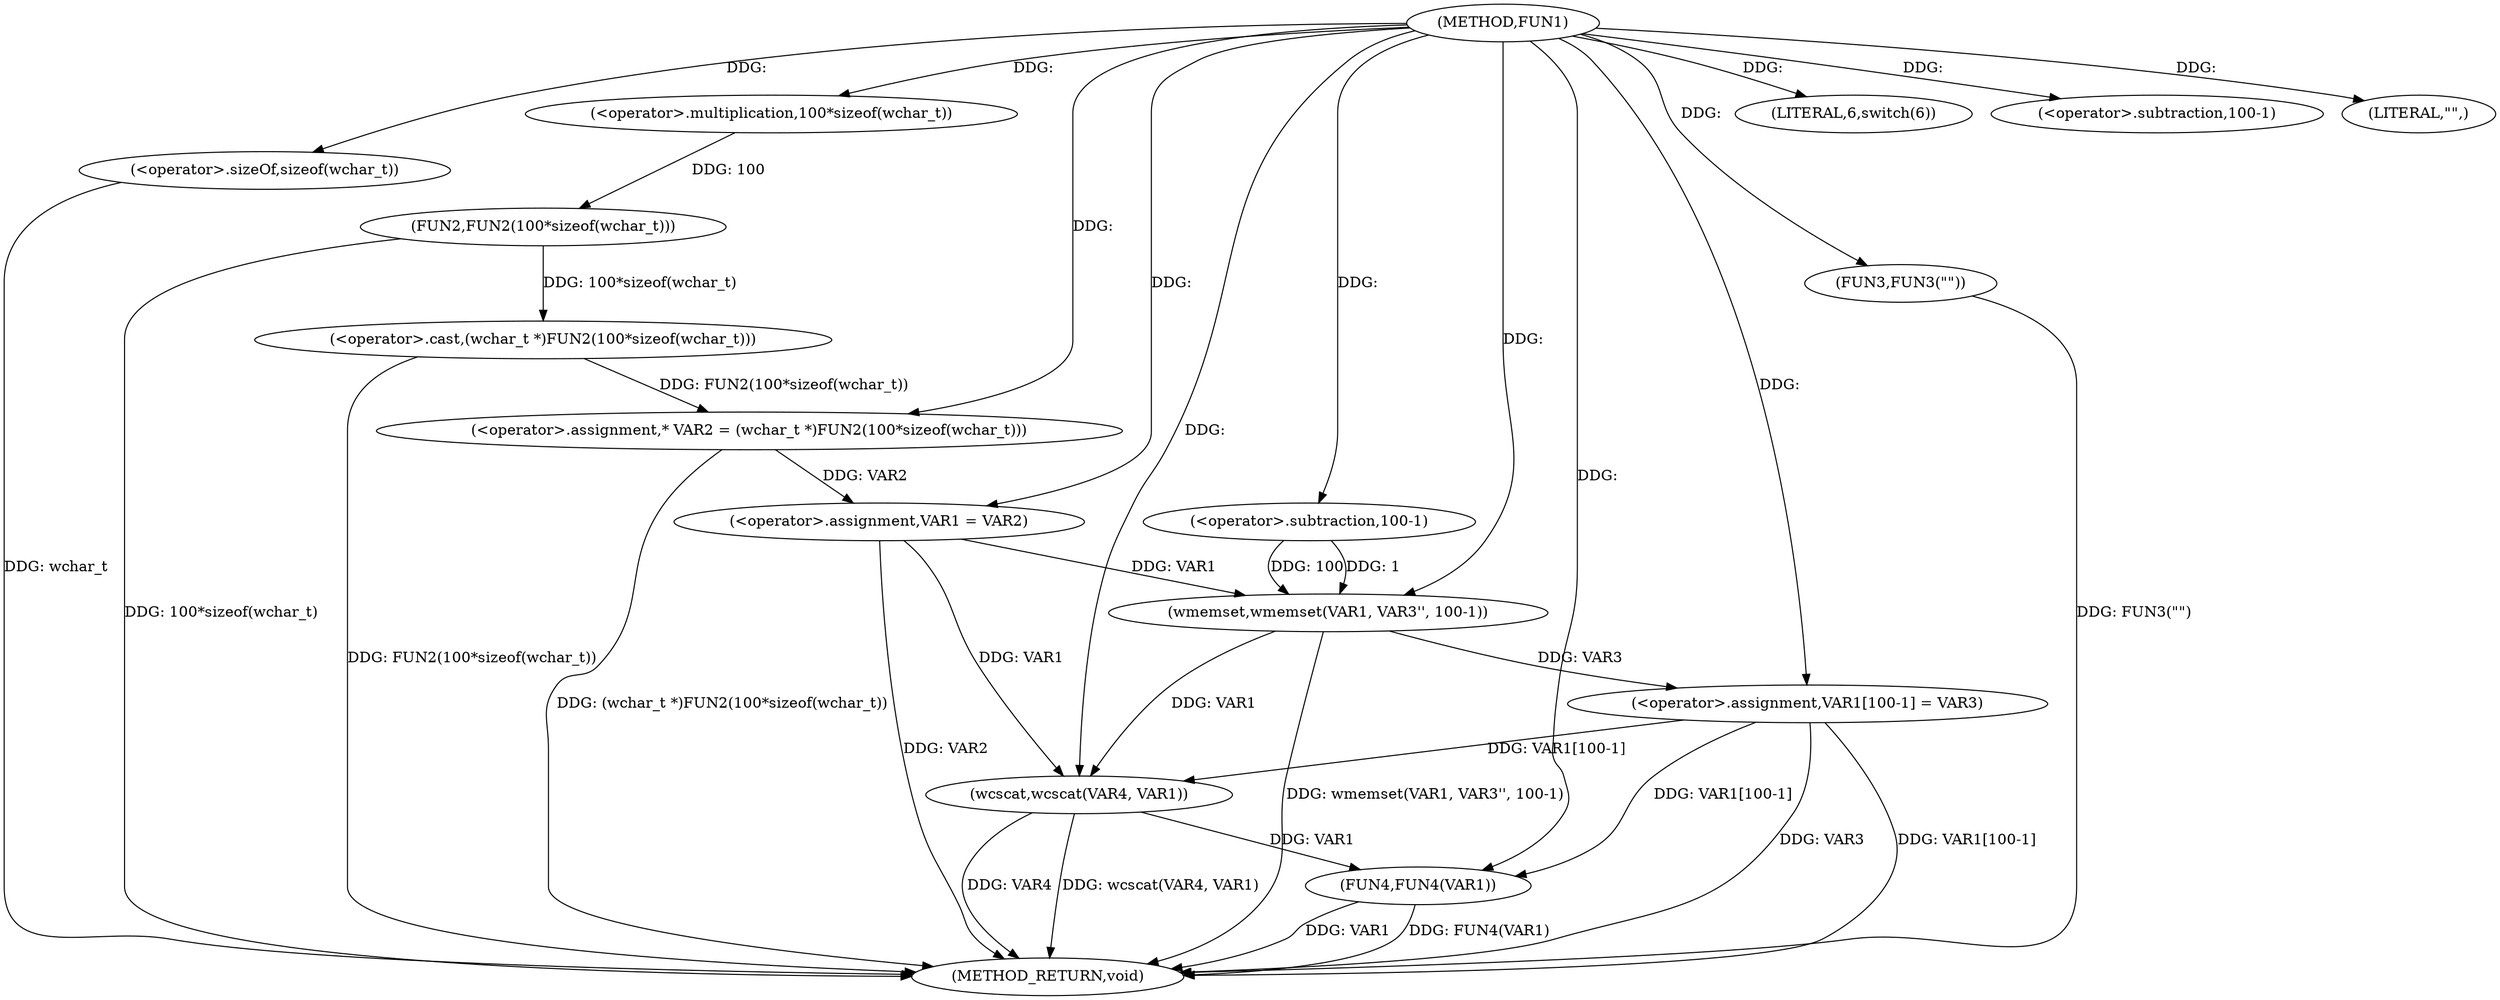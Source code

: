 digraph FUN1 {  
"1000100" [label = "(METHOD,FUN1)" ]
"1000145" [label = "(METHOD_RETURN,void)" ]
"1000104" [label = "(<operator>.assignment,* VAR2 = (wchar_t *)FUN2(100*sizeof(wchar_t)))" ]
"1000106" [label = "(<operator>.cast,(wchar_t *)FUN2(100*sizeof(wchar_t)))" ]
"1000108" [label = "(FUN2,FUN2(100*sizeof(wchar_t)))" ]
"1000109" [label = "(<operator>.multiplication,100*sizeof(wchar_t))" ]
"1000111" [label = "(<operator>.sizeOf,sizeof(wchar_t))" ]
"1000113" [label = "(<operator>.assignment,VAR1 = VAR2)" ]
"1000117" [label = "(LITERAL,6,switch(6))" ]
"1000120" [label = "(wmemset,wmemset(VAR1, VAR3'', 100-1))" ]
"1000123" [label = "(<operator>.subtraction,100-1)" ]
"1000126" [label = "(<operator>.assignment,VAR1[100-1] = VAR3)" ]
"1000129" [label = "(<operator>.subtraction,100-1)" ]
"1000135" [label = "(FUN3,FUN3(\"\"))" ]
"1000139" [label = "(LITERAL,\"\",)" ]
"1000140" [label = "(wcscat,wcscat(VAR4, VAR1))" ]
"1000143" [label = "(FUN4,FUN4(VAR1))" ]
  "1000106" -> "1000145"  [ label = "DDG: FUN2(100*sizeof(wchar_t))"] 
  "1000140" -> "1000145"  [ label = "DDG: wcscat(VAR4, VAR1)"] 
  "1000113" -> "1000145"  [ label = "DDG: VAR2"] 
  "1000126" -> "1000145"  [ label = "DDG: VAR1[100-1]"] 
  "1000111" -> "1000145"  [ label = "DDG: wchar_t"] 
  "1000143" -> "1000145"  [ label = "DDG: FUN4(VAR1)"] 
  "1000126" -> "1000145"  [ label = "DDG: VAR3"] 
  "1000140" -> "1000145"  [ label = "DDG: VAR4"] 
  "1000143" -> "1000145"  [ label = "DDG: VAR1"] 
  "1000135" -> "1000145"  [ label = "DDG: FUN3(\"\")"] 
  "1000120" -> "1000145"  [ label = "DDG: wmemset(VAR1, VAR3'', 100-1)"] 
  "1000104" -> "1000145"  [ label = "DDG: (wchar_t *)FUN2(100*sizeof(wchar_t))"] 
  "1000108" -> "1000145"  [ label = "DDG: 100*sizeof(wchar_t)"] 
  "1000106" -> "1000104"  [ label = "DDG: FUN2(100*sizeof(wchar_t))"] 
  "1000100" -> "1000104"  [ label = "DDG: "] 
  "1000108" -> "1000106"  [ label = "DDG: 100*sizeof(wchar_t)"] 
  "1000109" -> "1000108"  [ label = "DDG: 100"] 
  "1000100" -> "1000109"  [ label = "DDG: "] 
  "1000100" -> "1000111"  [ label = "DDG: "] 
  "1000104" -> "1000113"  [ label = "DDG: VAR2"] 
  "1000100" -> "1000113"  [ label = "DDG: "] 
  "1000100" -> "1000117"  [ label = "DDG: "] 
  "1000113" -> "1000120"  [ label = "DDG: VAR1"] 
  "1000100" -> "1000120"  [ label = "DDG: "] 
  "1000123" -> "1000120"  [ label = "DDG: 100"] 
  "1000123" -> "1000120"  [ label = "DDG: 1"] 
  "1000100" -> "1000123"  [ label = "DDG: "] 
  "1000120" -> "1000126"  [ label = "DDG: VAR3"] 
  "1000100" -> "1000126"  [ label = "DDG: "] 
  "1000100" -> "1000129"  [ label = "DDG: "] 
  "1000100" -> "1000135"  [ label = "DDG: "] 
  "1000100" -> "1000139"  [ label = "DDG: "] 
  "1000100" -> "1000140"  [ label = "DDG: "] 
  "1000113" -> "1000140"  [ label = "DDG: VAR1"] 
  "1000120" -> "1000140"  [ label = "DDG: VAR1"] 
  "1000126" -> "1000140"  [ label = "DDG: VAR1[100-1]"] 
  "1000140" -> "1000143"  [ label = "DDG: VAR1"] 
  "1000126" -> "1000143"  [ label = "DDG: VAR1[100-1]"] 
  "1000100" -> "1000143"  [ label = "DDG: "] 
}
